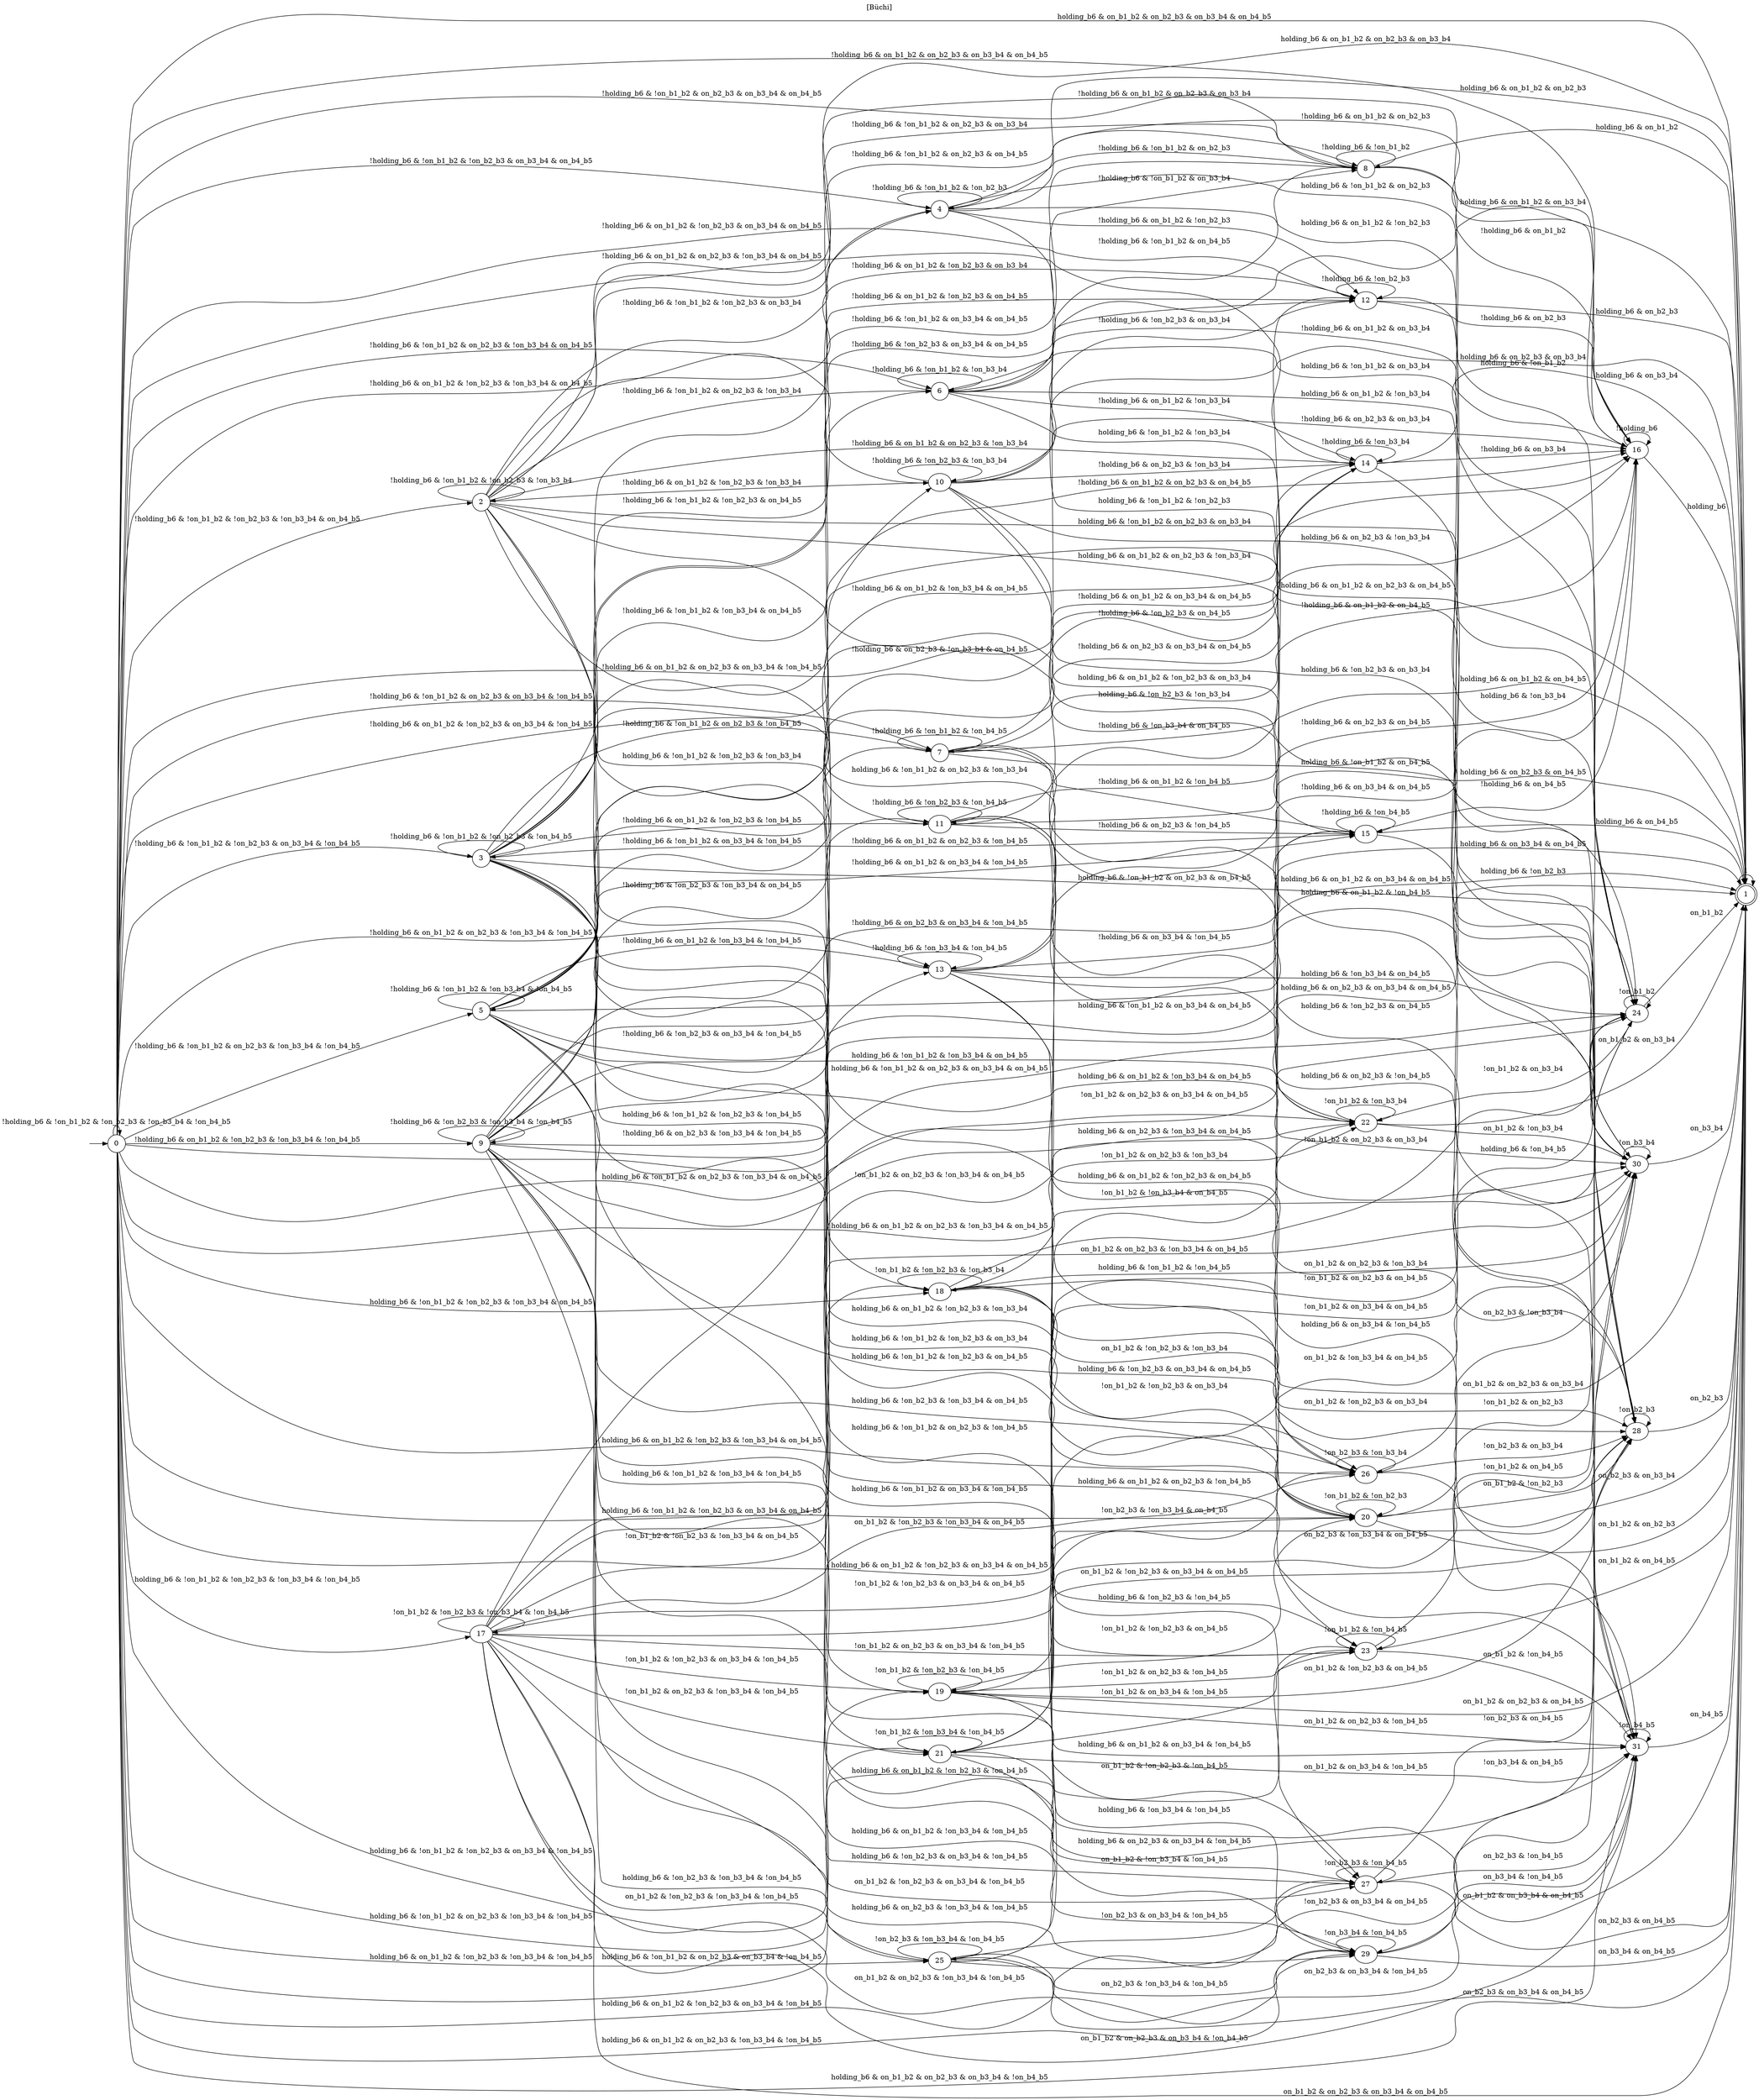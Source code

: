 digraph "" {
  rankdir=LR
  label="[Büchi]"
  labelloc="t"
  node [shape="ellipse",width="0.5",height="0.5"]
  I [label="", style=invis, width=0]
  I -> 0
  0 [label="0"]
  0 -> 0 [label="!holding_b6 & !on_b1_b2 & !on_b2_b3 & !on_b3_b4 & !on_b4_b5"]
  0 -> 1 [label="holding_b6 & on_b1_b2 & on_b2_b3 & on_b3_b4 & on_b4_b5"]
  0 -> 2 [label="!holding_b6 & !on_b1_b2 & !on_b2_b3 & !on_b3_b4 & on_b4_b5"]
  0 -> 3 [label="!holding_b6 & !on_b1_b2 & !on_b2_b3 & on_b3_b4 & !on_b4_b5"]
  0 -> 4 [label="!holding_b6 & !on_b1_b2 & !on_b2_b3 & on_b3_b4 & on_b4_b5"]
  0 -> 5 [label="!holding_b6 & !on_b1_b2 & on_b2_b3 & !on_b3_b4 & !on_b4_b5"]
  0 -> 6 [label="!holding_b6 & !on_b1_b2 & on_b2_b3 & !on_b3_b4 & on_b4_b5"]
  0 -> 7 [label="!holding_b6 & !on_b1_b2 & on_b2_b3 & on_b3_b4 & !on_b4_b5"]
  0 -> 8 [label="!holding_b6 & !on_b1_b2 & on_b2_b3 & on_b3_b4 & on_b4_b5"]
  0 -> 9 [label="!holding_b6 & on_b1_b2 & !on_b2_b3 & !on_b3_b4 & !on_b4_b5"]
  0 -> 10 [label="!holding_b6 & on_b1_b2 & !on_b2_b3 & !on_b3_b4 & on_b4_b5"]
  0 -> 11 [label="!holding_b6 & on_b1_b2 & !on_b2_b3 & on_b3_b4 & !on_b4_b5"]
  0 -> 12 [label="!holding_b6 & on_b1_b2 & !on_b2_b3 & on_b3_b4 & on_b4_b5"]
  0 -> 13 [label="!holding_b6 & on_b1_b2 & on_b2_b3 & !on_b3_b4 & !on_b4_b5"]
  0 -> 14 [label="!holding_b6 & on_b1_b2 & on_b2_b3 & !on_b3_b4 & on_b4_b5"]
  0 -> 15 [label="!holding_b6 & on_b1_b2 & on_b2_b3 & on_b3_b4 & !on_b4_b5"]
  0 -> 16 [label="!holding_b6 & on_b1_b2 & on_b2_b3 & on_b3_b4 & on_b4_b5"]
  0 -> 17 [label="holding_b6 & !on_b1_b2 & !on_b2_b3 & !on_b3_b4 & !on_b4_b5"]
  0 -> 18 [label="holding_b6 & !on_b1_b2 & !on_b2_b3 & !on_b3_b4 & on_b4_b5"]
  0 -> 19 [label="holding_b6 & !on_b1_b2 & !on_b2_b3 & on_b3_b4 & !on_b4_b5"]
  0 -> 20 [label="holding_b6 & !on_b1_b2 & !on_b2_b3 & on_b3_b4 & on_b4_b5"]
  0 -> 21 [label="holding_b6 & !on_b1_b2 & on_b2_b3 & !on_b3_b4 & !on_b4_b5"]
  0 -> 22 [label="holding_b6 & !on_b1_b2 & on_b2_b3 & !on_b3_b4 & on_b4_b5"]
  0 -> 23 [label="holding_b6 & !on_b1_b2 & on_b2_b3 & on_b3_b4 & !on_b4_b5"]
  0 -> 24 [label="holding_b6 & !on_b1_b2 & on_b2_b3 & on_b3_b4 & on_b4_b5"]
  0 -> 25 [label="holding_b6 & on_b1_b2 & !on_b2_b3 & !on_b3_b4 & !on_b4_b5"]
  0 -> 26 [label="holding_b6 & on_b1_b2 & !on_b2_b3 & !on_b3_b4 & on_b4_b5"]
  0 -> 27 [label="holding_b6 & on_b1_b2 & !on_b2_b3 & on_b3_b4 & !on_b4_b5"]
  0 -> 28 [label="holding_b6 & on_b1_b2 & !on_b2_b3 & on_b3_b4 & on_b4_b5"]
  0 -> 29 [label="holding_b6 & on_b1_b2 & on_b2_b3 & !on_b3_b4 & !on_b4_b5"]
  0 -> 30 [label="holding_b6 & on_b1_b2 & on_b2_b3 & !on_b3_b4 & on_b4_b5"]
  0 -> 31 [label="holding_b6 & on_b1_b2 & on_b2_b3 & on_b3_b4 & !on_b4_b5"]
  1 [label="1", peripheries=2]
  1 -> 1 [label="1"]
  2 [label="2"]
  2 -> 1 [label="holding_b6 & on_b1_b2 & on_b2_b3 & on_b3_b4"]
  2 -> 2 [label="!holding_b6 & !on_b1_b2 & !on_b2_b3 & !on_b3_b4"]
  2 -> 4 [label="!holding_b6 & !on_b1_b2 & !on_b2_b3 & on_b3_b4"]
  2 -> 6 [label="!holding_b6 & !on_b1_b2 & on_b2_b3 & !on_b3_b4"]
  2 -> 8 [label="!holding_b6 & !on_b1_b2 & on_b2_b3 & on_b3_b4"]
  2 -> 10 [label="!holding_b6 & on_b1_b2 & !on_b2_b3 & !on_b3_b4"]
  2 -> 12 [label="!holding_b6 & on_b1_b2 & !on_b2_b3 & on_b3_b4"]
  2 -> 14 [label="!holding_b6 & on_b1_b2 & on_b2_b3 & !on_b3_b4"]
  2 -> 16 [label="!holding_b6 & on_b1_b2 & on_b2_b3 & on_b3_b4"]
  2 -> 18 [label="holding_b6 & !on_b1_b2 & !on_b2_b3 & !on_b3_b4"]
  2 -> 20 [label="holding_b6 & !on_b1_b2 & !on_b2_b3 & on_b3_b4"]
  2 -> 22 [label="holding_b6 & !on_b1_b2 & on_b2_b3 & !on_b3_b4"]
  2 -> 24 [label="holding_b6 & !on_b1_b2 & on_b2_b3 & on_b3_b4"]
  2 -> 26 [label="holding_b6 & on_b1_b2 & !on_b2_b3 & !on_b3_b4"]
  2 -> 28 [label="holding_b6 & on_b1_b2 & !on_b2_b3 & on_b3_b4"]
  2 -> 30 [label="holding_b6 & on_b1_b2 & on_b2_b3 & !on_b3_b4"]
  3 [label="3"]
  3 -> 1 [label="holding_b6 & on_b1_b2 & on_b2_b3 & on_b4_b5"]
  3 -> 3 [label="!holding_b6 & !on_b1_b2 & !on_b2_b3 & !on_b4_b5"]
  3 -> 4 [label="!holding_b6 & !on_b1_b2 & !on_b2_b3 & on_b4_b5"]
  3 -> 7 [label="!holding_b6 & !on_b1_b2 & on_b2_b3 & !on_b4_b5"]
  3 -> 8 [label="!holding_b6 & !on_b1_b2 & on_b2_b3 & on_b4_b5"]
  3 -> 11 [label="!holding_b6 & on_b1_b2 & !on_b2_b3 & !on_b4_b5"]
  3 -> 12 [label="!holding_b6 & on_b1_b2 & !on_b2_b3 & on_b4_b5"]
  3 -> 15 [label="!holding_b6 & on_b1_b2 & on_b2_b3 & !on_b4_b5"]
  3 -> 16 [label="!holding_b6 & on_b1_b2 & on_b2_b3 & on_b4_b5"]
  3 -> 19 [label="holding_b6 & !on_b1_b2 & !on_b2_b3 & !on_b4_b5"]
  3 -> 20 [label="holding_b6 & !on_b1_b2 & !on_b2_b3 & on_b4_b5"]
  3 -> 23 [label="holding_b6 & !on_b1_b2 & on_b2_b3 & !on_b4_b5"]
  3 -> 24 [label="holding_b6 & !on_b1_b2 & on_b2_b3 & on_b4_b5"]
  3 -> 27 [label="holding_b6 & on_b1_b2 & !on_b2_b3 & !on_b4_b5"]
  3 -> 28 [label="holding_b6 & on_b1_b2 & !on_b2_b3 & on_b4_b5"]
  3 -> 31 [label="holding_b6 & on_b1_b2 & on_b2_b3 & !on_b4_b5"]
  4 [label="4"]
  4 -> 1 [label="holding_b6 & on_b1_b2 & on_b2_b3"]
  4 -> 4 [label="!holding_b6 & !on_b1_b2 & !on_b2_b3"]
  4 -> 8 [label="!holding_b6 & !on_b1_b2 & on_b2_b3"]
  4 -> 12 [label="!holding_b6 & on_b1_b2 & !on_b2_b3"]
  4 -> 16 [label="!holding_b6 & on_b1_b2 & on_b2_b3"]
  4 -> 20 [label="holding_b6 & !on_b1_b2 & !on_b2_b3"]
  4 -> 24 [label="holding_b6 & !on_b1_b2 & on_b2_b3"]
  4 -> 28 [label="holding_b6 & on_b1_b2 & !on_b2_b3"]
  5 [label="5"]
  5 -> 1 [label="holding_b6 & on_b1_b2 & on_b3_b4 & on_b4_b5"]
  5 -> 5 [label="!holding_b6 & !on_b1_b2 & !on_b3_b4 & !on_b4_b5"]
  5 -> 6 [label="!holding_b6 & !on_b1_b2 & !on_b3_b4 & on_b4_b5"]
  5 -> 7 [label="!holding_b6 & !on_b1_b2 & on_b3_b4 & !on_b4_b5"]
  5 -> 8 [label="!holding_b6 & !on_b1_b2 & on_b3_b4 & on_b4_b5"]
  5 -> 13 [label="!holding_b6 & on_b1_b2 & !on_b3_b4 & !on_b4_b5"]
  5 -> 14 [label="!holding_b6 & on_b1_b2 & !on_b3_b4 & on_b4_b5"]
  5 -> 15 [label="!holding_b6 & on_b1_b2 & on_b3_b4 & !on_b4_b5"]
  5 -> 16 [label="!holding_b6 & on_b1_b2 & on_b3_b4 & on_b4_b5"]
  5 -> 21 [label="holding_b6 & !on_b1_b2 & !on_b3_b4 & !on_b4_b5"]
  5 -> 22 [label="holding_b6 & !on_b1_b2 & !on_b3_b4 & on_b4_b5"]
  5 -> 23 [label="holding_b6 & !on_b1_b2 & on_b3_b4 & !on_b4_b5"]
  5 -> 24 [label="holding_b6 & !on_b1_b2 & on_b3_b4 & on_b4_b5"]
  5 -> 29 [label="holding_b6 & on_b1_b2 & !on_b3_b4 & !on_b4_b5"]
  5 -> 30 [label="holding_b6 & on_b1_b2 & !on_b3_b4 & on_b4_b5"]
  5 -> 31 [label="holding_b6 & on_b1_b2 & on_b3_b4 & !on_b4_b5"]
  6 [label="6"]
  6 -> 1 [label="holding_b6 & on_b1_b2 & on_b3_b4"]
  6 -> 6 [label="!holding_b6 & !on_b1_b2 & !on_b3_b4"]
  6 -> 8 [label="!holding_b6 & !on_b1_b2 & on_b3_b4"]
  6 -> 14 [label="!holding_b6 & on_b1_b2 & !on_b3_b4"]
  6 -> 16 [label="!holding_b6 & on_b1_b2 & on_b3_b4"]
  6 -> 22 [label="holding_b6 & !on_b1_b2 & !on_b3_b4"]
  6 -> 24 [label="holding_b6 & !on_b1_b2 & on_b3_b4"]
  6 -> 30 [label="holding_b6 & on_b1_b2 & !on_b3_b4"]
  7 [label="7"]
  7 -> 1 [label="holding_b6 & on_b1_b2 & on_b4_b5"]
  7 -> 7 [label="!holding_b6 & !on_b1_b2 & !on_b4_b5"]
  7 -> 8 [label="!holding_b6 & !on_b1_b2 & on_b4_b5"]
  7 -> 15 [label="!holding_b6 & on_b1_b2 & !on_b4_b5"]
  7 -> 16 [label="!holding_b6 & on_b1_b2 & on_b4_b5"]
  7 -> 23 [label="holding_b6 & !on_b1_b2 & !on_b4_b5"]
  7 -> 24 [label="holding_b6 & !on_b1_b2 & on_b4_b5"]
  7 -> 31 [label="holding_b6 & on_b1_b2 & !on_b4_b5"]
  8 [label="8"]
  8 -> 1 [label="holding_b6 & on_b1_b2"]
  8 -> 8 [label="!holding_b6 & !on_b1_b2"]
  8 -> 16 [label="!holding_b6 & on_b1_b2"]
  8 -> 24 [label="holding_b6 & !on_b1_b2"]
  9 [label="9"]
  9 -> 1 [label="holding_b6 & on_b2_b3 & on_b3_b4 & on_b4_b5"]
  9 -> 9 [label="!holding_b6 & !on_b2_b3 & !on_b3_b4 & !on_b4_b5"]
  9 -> 10 [label="!holding_b6 & !on_b2_b3 & !on_b3_b4 & on_b4_b5"]
  9 -> 11 [label="!holding_b6 & !on_b2_b3 & on_b3_b4 & !on_b4_b5"]
  9 -> 12 [label="!holding_b6 & !on_b2_b3 & on_b3_b4 & on_b4_b5"]
  9 -> 13 [label="!holding_b6 & on_b2_b3 & !on_b3_b4 & !on_b4_b5"]
  9 -> 14 [label="!holding_b6 & on_b2_b3 & !on_b3_b4 & on_b4_b5"]
  9 -> 15 [label="!holding_b6 & on_b2_b3 & on_b3_b4 & !on_b4_b5"]
  9 -> 16 [label="!holding_b6 & on_b2_b3 & on_b3_b4 & on_b4_b5"]
  9 -> 25 [label="holding_b6 & !on_b2_b3 & !on_b3_b4 & !on_b4_b5"]
  9 -> 26 [label="holding_b6 & !on_b2_b3 & !on_b3_b4 & on_b4_b5"]
  9 -> 27 [label="holding_b6 & !on_b2_b3 & on_b3_b4 & !on_b4_b5"]
  9 -> 28 [label="holding_b6 & !on_b2_b3 & on_b3_b4 & on_b4_b5"]
  9 -> 29 [label="holding_b6 & on_b2_b3 & !on_b3_b4 & !on_b4_b5"]
  9 -> 30 [label="holding_b6 & on_b2_b3 & !on_b3_b4 & on_b4_b5"]
  9 -> 31 [label="holding_b6 & on_b2_b3 & on_b3_b4 & !on_b4_b5"]
  10 [label="10"]
  10 -> 1 [label="holding_b6 & on_b2_b3 & on_b3_b4"]
  10 -> 10 [label="!holding_b6 & !on_b2_b3 & !on_b3_b4"]
  10 -> 12 [label="!holding_b6 & !on_b2_b3 & on_b3_b4"]
  10 -> 14 [label="!holding_b6 & on_b2_b3 & !on_b3_b4"]
  10 -> 16 [label="!holding_b6 & on_b2_b3 & on_b3_b4"]
  10 -> 26 [label="holding_b6 & !on_b2_b3 & !on_b3_b4"]
  10 -> 28 [label="holding_b6 & !on_b2_b3 & on_b3_b4"]
  10 -> 30 [label="holding_b6 & on_b2_b3 & !on_b3_b4"]
  11 [label="11"]
  11 -> 1 [label="holding_b6 & on_b2_b3 & on_b4_b5"]
  11 -> 11 [label="!holding_b6 & !on_b2_b3 & !on_b4_b5"]
  11 -> 12 [label="!holding_b6 & !on_b2_b3 & on_b4_b5"]
  11 -> 15 [label="!holding_b6 & on_b2_b3 & !on_b4_b5"]
  11 -> 16 [label="!holding_b6 & on_b2_b3 & on_b4_b5"]
  11 -> 27 [label="holding_b6 & !on_b2_b3 & !on_b4_b5"]
  11 -> 28 [label="holding_b6 & !on_b2_b3 & on_b4_b5"]
  11 -> 31 [label="holding_b6 & on_b2_b3 & !on_b4_b5"]
  12 [label="12"]
  12 -> 1 [label="holding_b6 & on_b2_b3"]
  12 -> 12 [label="!holding_b6 & !on_b2_b3"]
  12 -> 16 [label="!holding_b6 & on_b2_b3"]
  12 -> 28 [label="holding_b6 & !on_b2_b3"]
  13 [label="13"]
  13 -> 1 [label="holding_b6 & on_b3_b4 & on_b4_b5"]
  13 -> 13 [label="!holding_b6 & !on_b3_b4 & !on_b4_b5"]
  13 -> 14 [label="!holding_b6 & !on_b3_b4 & on_b4_b5"]
  13 -> 15 [label="!holding_b6 & on_b3_b4 & !on_b4_b5"]
  13 -> 16 [label="!holding_b6 & on_b3_b4 & on_b4_b5"]
  13 -> 29 [label="holding_b6 & !on_b3_b4 & !on_b4_b5"]
  13 -> 30 [label="holding_b6 & !on_b3_b4 & on_b4_b5"]
  13 -> 31 [label="holding_b6 & on_b3_b4 & !on_b4_b5"]
  14 [label="14"]
  14 -> 1 [label="holding_b6 & on_b3_b4"]
  14 -> 14 [label="!holding_b6 & !on_b3_b4"]
  14 -> 16 [label="!holding_b6 & on_b3_b4"]
  14 -> 30 [label="holding_b6 & !on_b3_b4"]
  15 [label="15"]
  15 -> 1 [label="holding_b6 & on_b4_b5"]
  15 -> 15 [label="!holding_b6 & !on_b4_b5"]
  15 -> 16 [label="!holding_b6 & on_b4_b5"]
  15 -> 31 [label="holding_b6 & !on_b4_b5"]
  16 [label="16"]
  16 -> 1 [label="holding_b6"]
  16 -> 16 [label="!holding_b6"]
  17 [label="17"]
  17 -> 1 [label="on_b1_b2 & on_b2_b3 & on_b3_b4 & on_b4_b5"]
  17 -> 17 [label="!on_b1_b2 & !on_b2_b3 & !on_b3_b4 & !on_b4_b5"]
  17 -> 18 [label="!on_b1_b2 & !on_b2_b3 & !on_b3_b4 & on_b4_b5"]
  17 -> 19 [label="!on_b1_b2 & !on_b2_b3 & on_b3_b4 & !on_b4_b5"]
  17 -> 20 [label="!on_b1_b2 & !on_b2_b3 & on_b3_b4 & on_b4_b5"]
  17 -> 21 [label="!on_b1_b2 & on_b2_b3 & !on_b3_b4 & !on_b4_b5"]
  17 -> 22 [label="!on_b1_b2 & on_b2_b3 & !on_b3_b4 & on_b4_b5"]
  17 -> 23 [label="!on_b1_b2 & on_b2_b3 & on_b3_b4 & !on_b4_b5"]
  17 -> 24 [label="!on_b1_b2 & on_b2_b3 & on_b3_b4 & on_b4_b5"]
  17 -> 25 [label="on_b1_b2 & !on_b2_b3 & !on_b3_b4 & !on_b4_b5"]
  17 -> 26 [label="on_b1_b2 & !on_b2_b3 & !on_b3_b4 & on_b4_b5"]
  17 -> 27 [label="on_b1_b2 & !on_b2_b3 & on_b3_b4 & !on_b4_b5"]
  17 -> 28 [label="on_b1_b2 & !on_b2_b3 & on_b3_b4 & on_b4_b5"]
  17 -> 29 [label="on_b1_b2 & on_b2_b3 & !on_b3_b4 & !on_b4_b5"]
  17 -> 30 [label="on_b1_b2 & on_b2_b3 & !on_b3_b4 & on_b4_b5"]
  17 -> 31 [label="on_b1_b2 & on_b2_b3 & on_b3_b4 & !on_b4_b5"]
  18 [label="18"]
  18 -> 1 [label="on_b1_b2 & on_b2_b3 & on_b3_b4"]
  18 -> 18 [label="!on_b1_b2 & !on_b2_b3 & !on_b3_b4"]
  18 -> 20 [label="!on_b1_b2 & !on_b2_b3 & on_b3_b4"]
  18 -> 22 [label="!on_b1_b2 & on_b2_b3 & !on_b3_b4"]
  18 -> 24 [label="!on_b1_b2 & on_b2_b3 & on_b3_b4"]
  18 -> 26 [label="on_b1_b2 & !on_b2_b3 & !on_b3_b4"]
  18 -> 28 [label="on_b1_b2 & !on_b2_b3 & on_b3_b4"]
  18 -> 30 [label="on_b1_b2 & on_b2_b3 & !on_b3_b4"]
  19 [label="19"]
  19 -> 1 [label="on_b1_b2 & on_b2_b3 & on_b4_b5"]
  19 -> 19 [label="!on_b1_b2 & !on_b2_b3 & !on_b4_b5"]
  19 -> 20 [label="!on_b1_b2 & !on_b2_b3 & on_b4_b5"]
  19 -> 23 [label="!on_b1_b2 & on_b2_b3 & !on_b4_b5"]
  19 -> 24 [label="!on_b1_b2 & on_b2_b3 & on_b4_b5"]
  19 -> 27 [label="on_b1_b2 & !on_b2_b3 & !on_b4_b5"]
  19 -> 28 [label="on_b1_b2 & !on_b2_b3 & on_b4_b5"]
  19 -> 31 [label="on_b1_b2 & on_b2_b3 & !on_b4_b5"]
  20 [label="20"]
  20 -> 1 [label="on_b1_b2 & on_b2_b3"]
  20 -> 20 [label="!on_b1_b2 & !on_b2_b3"]
  20 -> 24 [label="!on_b1_b2 & on_b2_b3"]
  20 -> 28 [label="on_b1_b2 & !on_b2_b3"]
  21 [label="21"]
  21 -> 1 [label="on_b1_b2 & on_b3_b4 & on_b4_b5"]
  21 -> 21 [label="!on_b1_b2 & !on_b3_b4 & !on_b4_b5"]
  21 -> 22 [label="!on_b1_b2 & !on_b3_b4 & on_b4_b5"]
  21 -> 23 [label="!on_b1_b2 & on_b3_b4 & !on_b4_b5"]
  21 -> 24 [label="!on_b1_b2 & on_b3_b4 & on_b4_b5"]
  21 -> 29 [label="on_b1_b2 & !on_b3_b4 & !on_b4_b5"]
  21 -> 30 [label="on_b1_b2 & !on_b3_b4 & on_b4_b5"]
  21 -> 31 [label="on_b1_b2 & on_b3_b4 & !on_b4_b5"]
  22 [label="22"]
  22 -> 1 [label="on_b1_b2 & on_b3_b4"]
  22 -> 22 [label="!on_b1_b2 & !on_b3_b4"]
  22 -> 24 [label="!on_b1_b2 & on_b3_b4"]
  22 -> 30 [label="on_b1_b2 & !on_b3_b4"]
  23 [label="23"]
  23 -> 1 [label="on_b1_b2 & on_b4_b5"]
  23 -> 23 [label="!on_b1_b2 & !on_b4_b5"]
  23 -> 24 [label="!on_b1_b2 & on_b4_b5"]
  23 -> 31 [label="on_b1_b2 & !on_b4_b5"]
  24 [label="24"]
  24 -> 1 [label="on_b1_b2"]
  24 -> 24 [label="!on_b1_b2"]
  25 [label="25"]
  25 -> 1 [label="on_b2_b3 & on_b3_b4 & on_b4_b5"]
  25 -> 25 [label="!on_b2_b3 & !on_b3_b4 & !on_b4_b5"]
  25 -> 26 [label="!on_b2_b3 & !on_b3_b4 & on_b4_b5"]
  25 -> 27 [label="!on_b2_b3 & on_b3_b4 & !on_b4_b5"]
  25 -> 28 [label="!on_b2_b3 & on_b3_b4 & on_b4_b5"]
  25 -> 29 [label="on_b2_b3 & !on_b3_b4 & !on_b4_b5"]
  25 -> 30 [label="on_b2_b3 & !on_b3_b4 & on_b4_b5"]
  25 -> 31 [label="on_b2_b3 & on_b3_b4 & !on_b4_b5"]
  26 [label="26"]
  26 -> 1 [label="on_b2_b3 & on_b3_b4"]
  26 -> 26 [label="!on_b2_b3 & !on_b3_b4"]
  26 -> 28 [label="!on_b2_b3 & on_b3_b4"]
  26 -> 30 [label="on_b2_b3 & !on_b3_b4"]
  27 [label="27"]
  27 -> 1 [label="on_b2_b3 & on_b4_b5"]
  27 -> 27 [label="!on_b2_b3 & !on_b4_b5"]
  27 -> 28 [label="!on_b2_b3 & on_b4_b5"]
  27 -> 31 [label="on_b2_b3 & !on_b4_b5"]
  28 [label="28"]
  28 -> 1 [label="on_b2_b3"]
  28 -> 28 [label="!on_b2_b3"]
  29 [label="29"]
  29 -> 1 [label="on_b3_b4 & on_b4_b5"]
  29 -> 29 [label="!on_b3_b4 & !on_b4_b5"]
  29 -> 30 [label="!on_b3_b4 & on_b4_b5"]
  29 -> 31 [label="on_b3_b4 & !on_b4_b5"]
  30 [label="30"]
  30 -> 1 [label="on_b3_b4"]
  30 -> 30 [label="!on_b3_b4"]
  31 [label="31"]
  31 -> 1 [label="on_b4_b5"]
  31 -> 31 [label="!on_b4_b5"]
}

